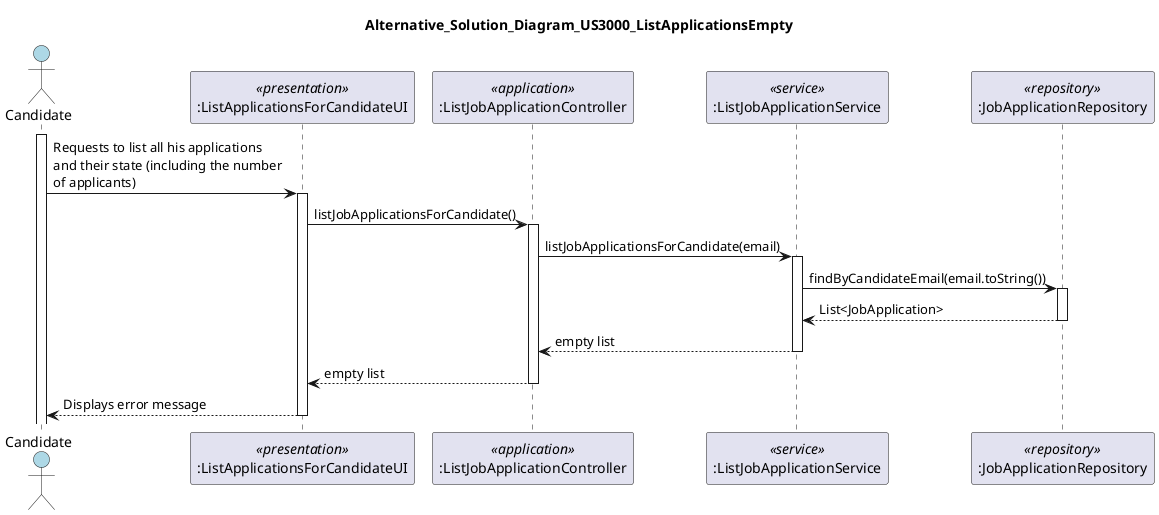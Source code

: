 @startuml
title Alternative_Solution_Diagram_US3000_ListApplicationsEmpty

actor Candidate as actor #lightblue
participant ":ListApplicationsForCandidateUI" as ui <<presentation>>
participant ":ListJobApplicationController" as controller <<application>>
participant ":ListJobApplicationService" as service <<service>>
participant ":JobApplicationRepository" as repo <<repository>>

activate actor
actor -> ui : Requests to list all his applications \nand their state (including the number \nof applicants)
activate ui
ui -> controller: listJobApplicationsForCandidate()
activate controller
controller -> service: listJobApplicationsForCandidate(email)
activate service
service -> repo: findByCandidateEmail(email.toString())
activate repo
repo --> service: List<JobApplication>
deactivate repo
service --> controller: empty list
deactivate service
controller --> ui: empty list
deactivate controller
ui --> actor: Displays error message
deactivate ui

@enduml